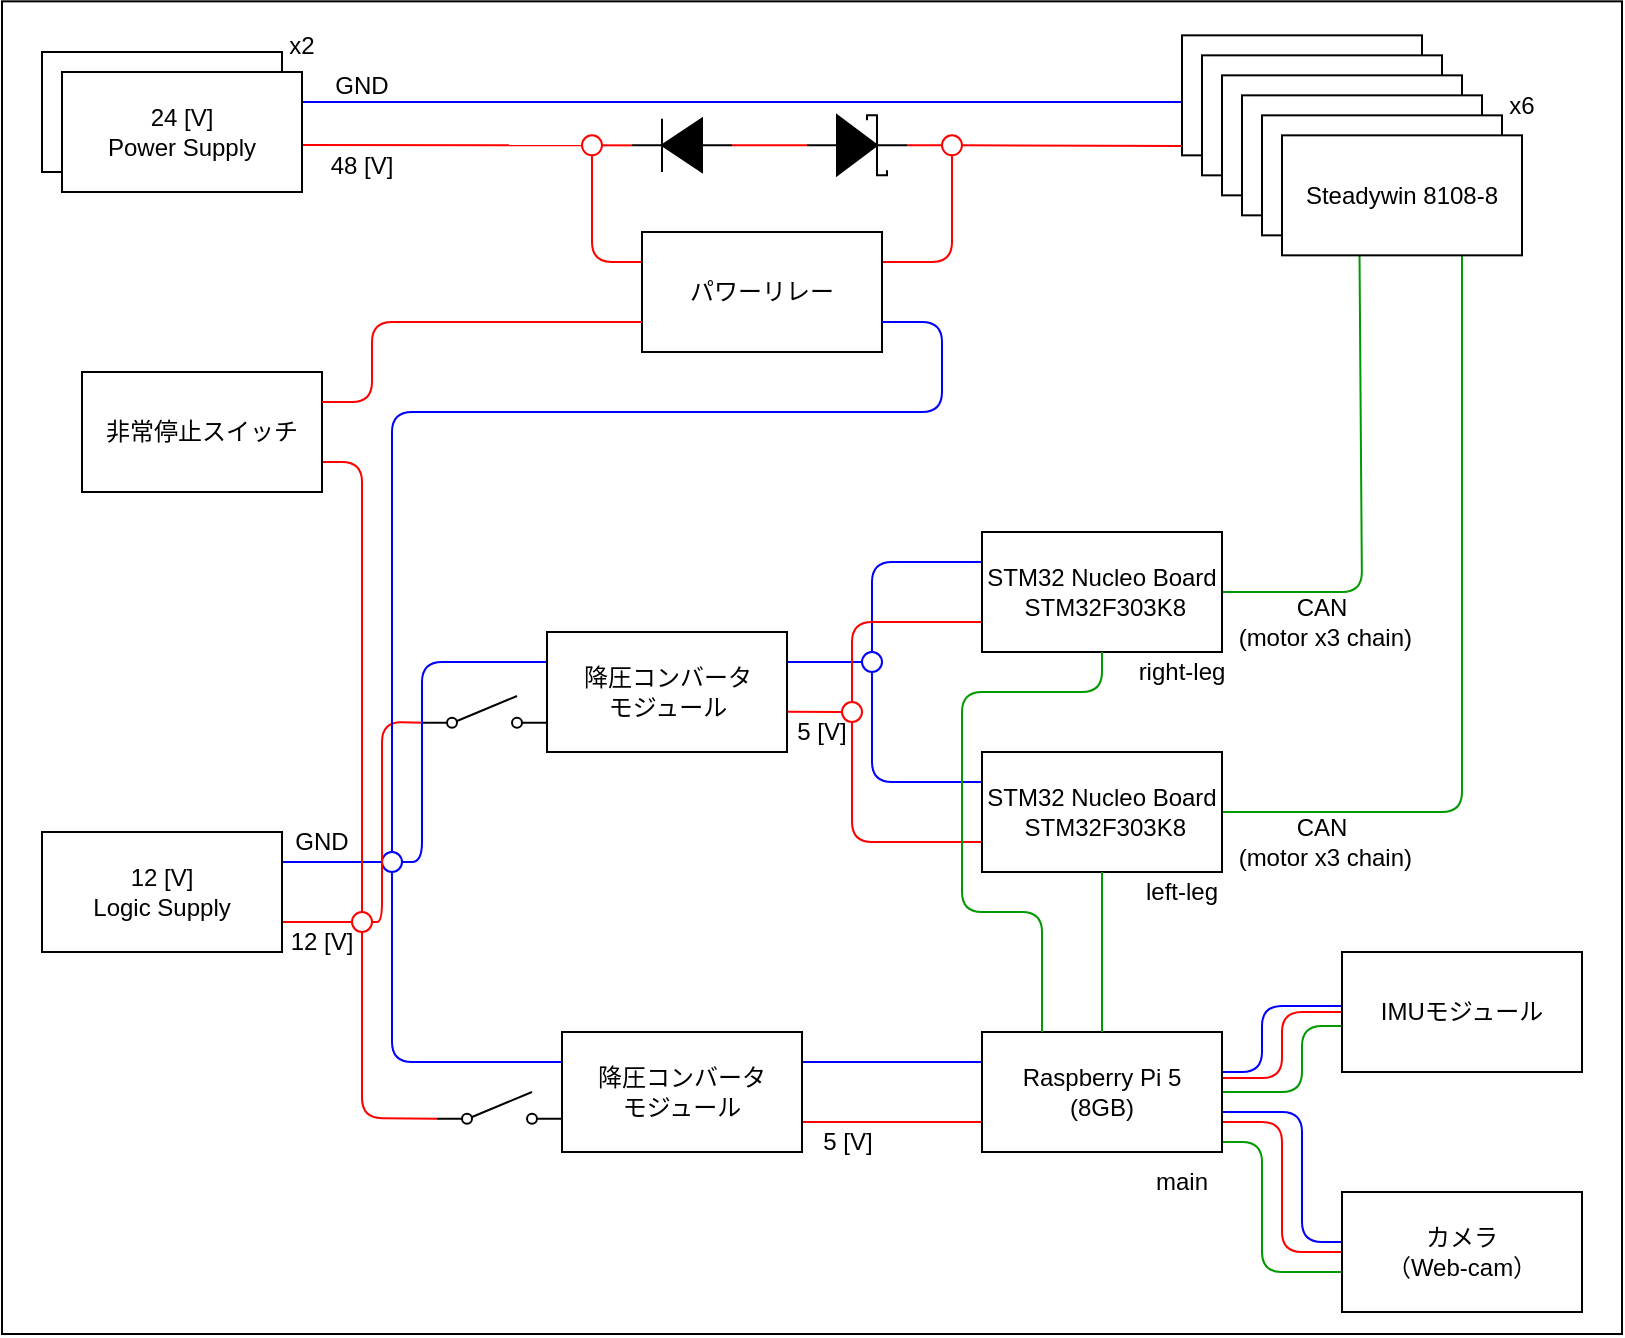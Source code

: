 <mxfile>
    <diagram id="AlqceT94Pled7SfgYIJi" name="Page-1">
        <mxGraphModel dx="452" dy="303" grid="1" gridSize="10" guides="1" tooltips="1" connect="1" arrows="1" fold="1" page="1" pageScale="1" pageWidth="850" pageHeight="1100" math="0" shadow="0">
            <root>
                <mxCell id="0"/>
                <mxCell id="1" parent="0"/>
                <mxCell id="2" value="" style="rounded=0;whiteSpace=wrap;html=1;labelBackgroundColor=none;strokeColor=#000000;fontColor=#000000;fillColor=#FFFFFF;" parent="1" vertex="1">
                    <mxGeometry x="10" y="194.67" width="810" height="666.33" as="geometry"/>
                </mxCell>
                <mxCell id="3" value="" style="endArrow=none;html=1;exitX=1;exitY=0.25;exitDx=0;exitDy=0;strokeColor=#0000FF;labelBackgroundColor=none;fontColor=#000000;fillColor=#FFFFFF;" parent="1" source="67" edge="1">
                    <mxGeometry width="50" height="50" relative="1" as="geometry">
                        <mxPoint x="440" y="570" as="sourcePoint"/>
                        <mxPoint x="600" y="245" as="targetPoint"/>
                    </mxGeometry>
                </mxCell>
                <mxCell id="4" value="48 [V]" style="text;html=1;strokeColor=none;fillColor=none;align=center;verticalAlign=middle;whiteSpace=wrap;rounded=0;labelBackgroundColor=none;fontColor=#000000;" parent="1" vertex="1">
                    <mxGeometry x="160" y="261.67" width="60" height="30" as="geometry"/>
                </mxCell>
                <mxCell id="5" value="5 [V]" style="text;html=1;strokeColor=none;fillColor=none;align=center;verticalAlign=middle;whiteSpace=wrap;rounded=0;labelBackgroundColor=none;fontColor=#000000;" parent="1" vertex="1">
                    <mxGeometry x="390" y="545" width="60" height="30" as="geometry"/>
                </mxCell>
                <mxCell id="6" value="5 [V]" style="text;html=1;strokeColor=none;fillColor=none;align=center;verticalAlign=middle;whiteSpace=wrap;rounded=0;labelBackgroundColor=none;fontColor=#000000;" parent="1" vertex="1">
                    <mxGeometry x="402.5" y="750" width="60" height="30" as="geometry"/>
                </mxCell>
                <mxCell id="7" value="24 [V]&lt;br&gt;Power Battery" style="rounded=0;whiteSpace=wrap;html=1;labelBackgroundColor=none;fontColor=#000000;fillColor=#FFFFFF;strokeColor=#000000;" parent="1" vertex="1">
                    <mxGeometry x="30" y="220" width="120" height="60" as="geometry"/>
                </mxCell>
                <mxCell id="9" value="" style="endArrow=none;html=1;exitX=1.002;exitY=0.608;exitDx=0;exitDy=0;entryX=0;entryY=0.5;entryDx=0;entryDy=0;exitPerimeter=0;strokeColor=#FF0000;labelBackgroundColor=none;fontColor=#000000;fillColor=#FFFFFF;" parent="1" source="67" target="24" edge="1">
                    <mxGeometry width="50" height="50" relative="1" as="geometry">
                        <mxPoint x="380" y="410" as="sourcePoint"/>
                        <mxPoint x="210" y="266.47" as="targetPoint"/>
                    </mxGeometry>
                </mxCell>
                <mxCell id="10" value="" style="endArrow=none;html=1;exitX=1;exitY=0.5;exitDx=0;exitDy=0;entryX=1;entryY=0.5;entryDx=0;entryDy=0;entryPerimeter=0;startArrow=none;strokeColor=#FF0000;labelBackgroundColor=none;fontColor=#000000;fillColor=#FFFFFF;" parent="1" source="24" target="11" edge="1">
                    <mxGeometry width="50" height="50" relative="1" as="geometry">
                        <mxPoint x="320" y="390" as="sourcePoint"/>
                        <mxPoint x="360" y="270" as="targetPoint"/>
                    </mxGeometry>
                </mxCell>
                <mxCell id="11" value="" style="pointerEvents=1;fillColor=#000000;verticalLabelPosition=bottom;shadow=0;dashed=0;align=center;html=1;verticalAlign=top;shape=mxgraph.electrical.diodes.diode;rotation=-180;labelBackgroundColor=none;fontColor=#000000;strokeColor=#000000;" parent="1" vertex="1">
                    <mxGeometry x="325" y="253.34" width="50" height="26.66" as="geometry"/>
                </mxCell>
                <mxCell id="12" value="" style="endArrow=none;html=1;entryX=0;entryY=0.25;entryDx=0;entryDy=0;exitX=0.5;exitY=1;exitDx=0;exitDy=0;strokeColor=#FF0000;labelBackgroundColor=none;fontColor=#000000;fillColor=#FFFFFF;" parent="1" source="24" target="58" edge="1">
                    <mxGeometry width="50" height="50" relative="1" as="geometry">
                        <mxPoint x="310" y="270" as="sourcePoint"/>
                        <mxPoint x="290" y="340" as="targetPoint"/>
                        <Array as="points">
                            <mxPoint x="305" y="325"/>
                        </Array>
                    </mxGeometry>
                </mxCell>
                <mxCell id="14" value="" style="endArrow=none;html=1;exitX=1;exitY=0.25;exitDx=0;exitDy=0;entryX=0.5;entryY=1;entryDx=0;entryDy=0;strokeColor=#FF0000;labelBackgroundColor=none;fontColor=#000000;fillColor=#FFFFFF;" parent="1" source="58" target="39" edge="1">
                    <mxGeometry width="50" height="50" relative="1" as="geometry">
                        <mxPoint x="320" y="390" as="sourcePoint"/>
                        <mxPoint x="480" y="270" as="targetPoint"/>
                        <Array as="points">
                            <mxPoint x="485" y="325"/>
                        </Array>
                    </mxGeometry>
                </mxCell>
                <mxCell id="15" value="Steadywin 8108-8" style="rounded=0;whiteSpace=wrap;html=1;labelBackgroundColor=none;fontColor=#000000;fillColor=#FFFFFF;strokeColor=#000000;" parent="1" vertex="1">
                    <mxGeometry x="600" y="211.67" width="120" height="60" as="geometry"/>
                </mxCell>
                <mxCell id="16" value="Steadywin 8108-8" style="rounded=0;whiteSpace=wrap;html=1;labelBackgroundColor=none;fontColor=#000000;fillColor=#FFFFFF;strokeColor=#000000;" parent="1" vertex="1">
                    <mxGeometry x="610" y="221.67" width="120" height="60" as="geometry"/>
                </mxCell>
                <mxCell id="17" value="Steadywin 8108-8" style="rounded=0;whiteSpace=wrap;html=1;labelBackgroundColor=none;fontColor=#000000;fillColor=#FFFFFF;strokeColor=#000000;" parent="1" vertex="1">
                    <mxGeometry x="620" y="231.67" width="120" height="60" as="geometry"/>
                </mxCell>
                <mxCell id="18" value="Steadywin 8108-8" style="rounded=0;whiteSpace=wrap;html=1;labelBackgroundColor=none;fontColor=#000000;fillColor=#FFFFFF;strokeColor=#000000;" parent="1" vertex="1">
                    <mxGeometry x="630" y="241.67" width="120" height="60" as="geometry"/>
                </mxCell>
                <mxCell id="19" value="Steadywin 8108-8" style="rounded=0;whiteSpace=wrap;html=1;labelBackgroundColor=none;fontColor=#000000;fillColor=#FFFFFF;strokeColor=#000000;" parent="1" vertex="1">
                    <mxGeometry x="640" y="251.67" width="120" height="60" as="geometry"/>
                </mxCell>
                <mxCell id="20" value="" style="shape=mxgraph.electrical.electro-mechanical.singleSwitch;aspect=fixed;elSwitchState=off;labelBackgroundColor=none;fontColor=#000000;fillColor=#FFFFFF;strokeColor=#000000;" parent="1" vertex="1">
                    <mxGeometry x="227.5" y="740" width="62.5" height="16.67" as="geometry"/>
                </mxCell>
                <mxCell id="21" value="" style="shape=mxgraph.electrical.electro-mechanical.singleSwitch;aspect=fixed;elSwitchState=off;labelBackgroundColor=none;fontColor=#000000;fillColor=#FFFFFF;strokeColor=#000000;" parent="1" vertex="1">
                    <mxGeometry x="220" y="542" width="62.5" height="16.67" as="geometry"/>
                </mxCell>
                <mxCell id="22" value="" style="endArrow=none;html=1;exitX=1;exitY=0.75;exitDx=0;exitDy=0;entryX=0;entryY=0.5;entryDx=0;entryDy=0;strokeColor=#FF0000;labelBackgroundColor=none;fontColor=#000000;fillColor=#FFFFFF;" parent="1" source="60" target="43" edge="1">
                    <mxGeometry width="50" height="50" relative="1" as="geometry">
                        <mxPoint x="410" y="560" as="sourcePoint"/>
                        <mxPoint x="200" y="655" as="targetPoint"/>
                    </mxGeometry>
                </mxCell>
                <mxCell id="24" value="" style="ellipse;whiteSpace=wrap;html=1;aspect=fixed;strokeColor=#FF0000;labelBackgroundColor=none;fontColor=#000000;fillColor=#FFFFFF;" parent="1" vertex="1">
                    <mxGeometry x="300" y="261.67" width="10" height="10" as="geometry"/>
                </mxCell>
                <mxCell id="25" value="" style="endArrow=none;html=1;exitX=0;exitY=0.5;exitDx=0;exitDy=0;entryX=1;entryY=0.665;entryDx=0;entryDy=0;entryPerimeter=0;strokeColor=#FF0000;labelBackgroundColor=none;fontColor=#000000;fillColor=#FFFFFF;" parent="1" source="47" target="59" edge="1">
                    <mxGeometry width="50" height="50" relative="1" as="geometry">
                        <mxPoint x="430" y="550" as="sourcePoint"/>
                        <mxPoint x="410" y="550" as="targetPoint"/>
                    </mxGeometry>
                </mxCell>
                <mxCell id="26" value="" style="endArrow=none;html=1;entryX=1;entryY=0.5;entryDx=0;entryDy=0;exitX=0.323;exitY=1.005;exitDx=0;exitDy=0;exitPerimeter=0;strokeColor=#009900;labelBackgroundColor=none;fontColor=#000000;fillColor=#FFFFFF;" parent="1" source="66" target="62" edge="1">
                    <mxGeometry width="50" height="50" relative="1" as="geometry">
                        <mxPoint x="500" y="590" as="sourcePoint"/>
                        <mxPoint x="550" y="540" as="targetPoint"/>
                        <Array as="points">
                            <mxPoint x="690" y="490"/>
                        </Array>
                    </mxGeometry>
                </mxCell>
                <mxCell id="27" value="" style="endArrow=none;html=1;exitX=1;exitY=0.5;exitDx=0;exitDy=0;entryX=0.75;entryY=1;entryDx=0;entryDy=0;strokeColor=#009900;labelBackgroundColor=none;fontColor=#000000;fillColor=#FFFFFF;" parent="1" source="61" target="66" edge="1">
                    <mxGeometry width="50" height="50" relative="1" as="geometry">
                        <mxPoint x="500" y="590" as="sourcePoint"/>
                        <mxPoint x="550" y="540" as="targetPoint"/>
                        <Array as="points">
                            <mxPoint x="740" y="600"/>
                        </Array>
                    </mxGeometry>
                </mxCell>
                <mxCell id="28" value="" style="endArrow=none;html=1;entryX=0;entryY=0.5;entryDx=0;entryDy=0;strokeColor=#FF0000;labelBackgroundColor=none;fontColor=#000000;fillColor=#FFFFFF;" parent="1" target="63" edge="1">
                    <mxGeometry width="50" height="50" relative="1" as="geometry">
                        <mxPoint x="620" y="733" as="sourcePoint"/>
                        <mxPoint x="550" y="540" as="targetPoint"/>
                        <Array as="points">
                            <mxPoint x="650" y="733"/>
                            <mxPoint x="650" y="700"/>
                        </Array>
                    </mxGeometry>
                </mxCell>
                <mxCell id="29" value="" style="endArrow=none;html=1;exitX=1;exitY=0.75;exitDx=0;exitDy=0;entryX=0;entryY=0.5;entryDx=0;entryDy=0;strokeColor=#FF0000;labelBackgroundColor=none;fontColor=#000000;fillColor=#FFFFFF;" parent="1" source="57" target="64" edge="1">
                    <mxGeometry width="50" height="50" relative="1" as="geometry">
                        <mxPoint x="440" y="570" as="sourcePoint"/>
                        <mxPoint x="490" y="520" as="targetPoint"/>
                        <Array as="points">
                            <mxPoint x="650" y="755"/>
                            <mxPoint x="650" y="820"/>
                        </Array>
                    </mxGeometry>
                </mxCell>
                <mxCell id="30" value="" style="endArrow=none;html=1;exitX=1;exitY=0.75;exitDx=0;exitDy=0;entryX=0;entryY=0.75;entryDx=0;entryDy=0;strokeColor=#FF0000;labelBackgroundColor=none;fontColor=#000000;fillColor=#FFFFFF;" parent="1" source="65" target="57" edge="1">
                    <mxGeometry width="50" height="50" relative="1" as="geometry">
                        <mxPoint x="440" y="570" as="sourcePoint"/>
                        <mxPoint x="490" y="520" as="targetPoint"/>
                    </mxGeometry>
                </mxCell>
                <mxCell id="31" value="" style="endArrow=none;html=1;exitX=1;exitY=0.25;exitDx=0;exitDy=0;entryX=0;entryY=0.5;entryDx=0;entryDy=0;strokeColor=#0000FF;labelBackgroundColor=none;fontColor=#000000;fillColor=#FFFFFF;" parent="1" source="60" target="40" edge="1">
                    <mxGeometry width="50" height="50" relative="1" as="geometry">
                        <mxPoint x="170" y="626.66" as="sourcePoint"/>
                        <mxPoint x="210" y="625" as="targetPoint"/>
                    </mxGeometry>
                </mxCell>
                <mxCell id="32" value="" style="endArrow=none;html=1;exitX=0;exitY=0.5;exitDx=0;exitDy=0;entryX=1;entryY=0.25;entryDx=0;entryDy=0;strokeColor=#0000FF;labelBackgroundColor=none;fontColor=#000000;fillColor=#FFFFFF;" parent="1" source="46" target="59" edge="1">
                    <mxGeometry width="50" height="50" relative="1" as="geometry">
                        <mxPoint x="440" y="528" as="sourcePoint"/>
                        <mxPoint x="410" y="527.5" as="targetPoint"/>
                    </mxGeometry>
                </mxCell>
                <mxCell id="33" value="" style="endArrow=none;html=1;exitX=1;exitY=0.25;exitDx=0;exitDy=0;entryX=0;entryY=0.25;entryDx=0;entryDy=0;strokeColor=#0000FF;labelBackgroundColor=none;fontColor=#000000;fillColor=#FFFFFF;" parent="1" source="65" target="57" edge="1">
                    <mxGeometry width="50" height="50" relative="1" as="geometry">
                        <mxPoint x="440" y="570" as="sourcePoint"/>
                        <mxPoint x="490" y="520" as="targetPoint"/>
                    </mxGeometry>
                </mxCell>
                <mxCell id="34" value="" style="endArrow=none;html=1;entryX=0;entryY=0.5;entryDx=0;entryDy=0;strokeColor=#0000FF;labelBackgroundColor=none;fontColor=#000000;fillColor=#FFFFFF;" parent="1" edge="1">
                    <mxGeometry width="50" height="50" relative="1" as="geometry">
                        <mxPoint x="620" y="730" as="sourcePoint"/>
                        <mxPoint x="680" y="697" as="targetPoint"/>
                        <Array as="points">
                            <mxPoint x="640" y="730"/>
                            <mxPoint x="640" y="697"/>
                        </Array>
                    </mxGeometry>
                </mxCell>
                <mxCell id="35" value="" style="endArrow=none;html=1;entryX=0;entryY=0.5;entryDx=0;entryDy=0;exitX=1;exitY=0.5;exitDx=0;exitDy=0;strokeColor=#009900;labelBackgroundColor=none;fontColor=#000000;fillColor=#FFFFFF;" parent="1" source="57" edge="1">
                    <mxGeometry width="50" height="50" relative="1" as="geometry">
                        <mxPoint x="623.48" y="739.5" as="sourcePoint"/>
                        <mxPoint x="680" y="707" as="targetPoint"/>
                        <Array as="points">
                            <mxPoint x="660" y="740"/>
                            <mxPoint x="660" y="707"/>
                        </Array>
                    </mxGeometry>
                </mxCell>
                <mxCell id="36" value="" style="endArrow=none;html=1;exitX=1;exitY=0.75;exitDx=0;exitDy=0;entryX=0;entryY=0.5;entryDx=0;entryDy=0;strokeColor=#009900;labelBackgroundColor=none;fontColor=#000000;fillColor=#FFFFFF;" parent="1" edge="1">
                    <mxGeometry width="50" height="50" relative="1" as="geometry">
                        <mxPoint x="620" y="765.0" as="sourcePoint"/>
                        <mxPoint x="680" y="830.0" as="targetPoint"/>
                        <Array as="points">
                            <mxPoint x="640" y="765"/>
                            <mxPoint x="640" y="830"/>
                        </Array>
                    </mxGeometry>
                </mxCell>
                <mxCell id="37" value="" style="endArrow=none;html=1;exitX=1;exitY=0.75;exitDx=0;exitDy=0;entryX=0;entryY=0.5;entryDx=0;entryDy=0;strokeColor=#0000FF;labelBackgroundColor=none;fontColor=#000000;fillColor=#FFFFFF;" parent="1" edge="1">
                    <mxGeometry width="50" height="50" relative="1" as="geometry">
                        <mxPoint x="620" y="750.0" as="sourcePoint"/>
                        <mxPoint x="680" y="815.0" as="targetPoint"/>
                        <Array as="points">
                            <mxPoint x="660" y="750"/>
                            <mxPoint x="660" y="815"/>
                        </Array>
                    </mxGeometry>
                </mxCell>
                <mxCell id="38" value="" style="endArrow=none;html=1;entryX=1;entryY=0.5;entryDx=0;entryDy=0;strokeColor=#FF0000;labelBackgroundColor=none;fontColor=#000000;fillColor=#FFFFFF;" parent="1" target="39" edge="1">
                    <mxGeometry width="50" height="50" relative="1" as="geometry">
                        <mxPoint x="600" y="267" as="sourcePoint"/>
                        <mxPoint x="410" y="266.67" as="targetPoint"/>
                        <Array as="points"/>
                    </mxGeometry>
                </mxCell>
                <mxCell id="39" value="" style="ellipse;whiteSpace=wrap;html=1;aspect=fixed;strokeColor=#FF0000;labelBackgroundColor=none;fontColor=#000000;fillColor=#FFFFFF;" parent="1" vertex="1">
                    <mxGeometry x="480" y="261.67" width="10" height="10" as="geometry"/>
                </mxCell>
                <mxCell id="40" value="" style="ellipse;whiteSpace=wrap;html=1;aspect=fixed;strokeColor=#0000FF;labelBackgroundColor=none;fontColor=#000000;fillColor=#FFFFFF;" parent="1" vertex="1">
                    <mxGeometry x="200" y="620" width="10" height="10" as="geometry"/>
                </mxCell>
                <mxCell id="41" value="" style="endArrow=none;html=1;exitX=1;exitY=0.5;exitDx=0;exitDy=0;entryX=0;entryY=0.25;entryDx=0;entryDy=0;strokeColor=#0000FF;labelBackgroundColor=none;fontColor=#000000;fillColor=#FFFFFF;" parent="1" source="40" target="59" edge="1">
                    <mxGeometry width="50" height="50" relative="1" as="geometry">
                        <mxPoint x="200" y="610" as="sourcePoint"/>
                        <mxPoint x="250" y="560" as="targetPoint"/>
                        <Array as="points">
                            <mxPoint x="220" y="625"/>
                            <mxPoint x="220" y="525"/>
                        </Array>
                    </mxGeometry>
                </mxCell>
                <mxCell id="42" value="" style="endArrow=none;html=1;entryX=0.5;entryY=1;entryDx=0;entryDy=0;exitX=0;exitY=0.25;exitDx=0;exitDy=0;strokeColor=#0000FF;labelBackgroundColor=none;fontColor=#000000;fillColor=#FFFFFF;" parent="1" source="65" target="40" edge="1">
                    <mxGeometry width="50" height="50" relative="1" as="geometry">
                        <mxPoint x="200" y="720" as="sourcePoint"/>
                        <mxPoint x="250" y="670" as="targetPoint"/>
                        <Array as="points">
                            <mxPoint x="205" y="725"/>
                        </Array>
                    </mxGeometry>
                </mxCell>
                <mxCell id="43" value="" style="ellipse;whiteSpace=wrap;html=1;aspect=fixed;strokeColor=#FF0000;labelBackgroundColor=none;fontColor=#000000;fillColor=#FFFFFF;" parent="1" vertex="1">
                    <mxGeometry x="185" y="650" width="10" height="10" as="geometry"/>
                </mxCell>
                <mxCell id="44" value="" style="endArrow=none;html=1;entryX=0;entryY=0.8;entryDx=0;entryDy=0;exitX=1;exitY=0.5;exitDx=0;exitDy=0;strokeColor=#FF0000;labelBackgroundColor=none;fontColor=#000000;fillColor=#FFFFFF;" parent="1" source="43" target="21" edge="1">
                    <mxGeometry width="50" height="50" relative="1" as="geometry">
                        <mxPoint x="200" y="630" as="sourcePoint"/>
                        <mxPoint x="250" y="580" as="targetPoint"/>
                        <Array as="points">
                            <mxPoint x="200" y="655"/>
                            <mxPoint x="200" y="555"/>
                        </Array>
                    </mxGeometry>
                </mxCell>
                <mxCell id="45" value="" style="endArrow=none;html=1;exitX=0.5;exitY=1;exitDx=0;exitDy=0;entryX=0;entryY=0.8;entryDx=0;entryDy=0;strokeColor=#FF0000;labelBackgroundColor=none;fontColor=#000000;fillColor=#FFFFFF;" parent="1" source="43" target="20" edge="1">
                    <mxGeometry width="50" height="50" relative="1" as="geometry">
                        <mxPoint x="200" y="730" as="sourcePoint"/>
                        <mxPoint x="250" y="680" as="targetPoint"/>
                        <Array as="points">
                            <mxPoint x="190" y="753"/>
                        </Array>
                    </mxGeometry>
                </mxCell>
                <mxCell id="46" value="" style="ellipse;whiteSpace=wrap;html=1;aspect=fixed;strokeColor=#0000FF;labelBackgroundColor=none;fontColor=#000000;fillColor=#FFFFFF;" parent="1" vertex="1">
                    <mxGeometry x="440" y="520" width="10" height="10" as="geometry"/>
                </mxCell>
                <mxCell id="47" value="" style="ellipse;whiteSpace=wrap;html=1;aspect=fixed;strokeColor=#FF0000;labelBackgroundColor=none;fontColor=#000000;fillColor=#FFFFFF;" parent="1" vertex="1">
                    <mxGeometry x="430" y="545" width="10" height="10" as="geometry"/>
                </mxCell>
                <mxCell id="48" value="" style="endArrow=none;html=1;entryX=0;entryY=0.25;entryDx=0;entryDy=0;exitX=0.5;exitY=0;exitDx=0;exitDy=0;strokeColor=#0000FF;labelBackgroundColor=none;fontColor=#000000;fillColor=#FFFFFF;" parent="1" source="46" target="62" edge="1">
                    <mxGeometry width="50" height="50" relative="1" as="geometry">
                        <mxPoint x="430" y="550" as="sourcePoint"/>
                        <mxPoint x="480" y="500" as="targetPoint"/>
                        <Array as="points">
                            <mxPoint x="445" y="475"/>
                        </Array>
                    </mxGeometry>
                </mxCell>
                <mxCell id="49" value="" style="endArrow=none;html=1;entryX=0.5;entryY=1;entryDx=0;entryDy=0;exitX=0;exitY=0.25;exitDx=0;exitDy=0;strokeColor=#0000FF;labelBackgroundColor=none;fontColor=#000000;fillColor=#FFFFFF;" parent="1" source="61" target="46" edge="1">
                    <mxGeometry width="50" height="50" relative="1" as="geometry">
                        <mxPoint x="430" y="600" as="sourcePoint"/>
                        <mxPoint x="480" y="550" as="targetPoint"/>
                        <Array as="points">
                            <mxPoint x="445" y="585"/>
                        </Array>
                    </mxGeometry>
                </mxCell>
                <mxCell id="50" value="" style="endArrow=none;html=1;exitX=0.5;exitY=0;exitDx=0;exitDy=0;entryX=0;entryY=0.75;entryDx=0;entryDy=0;strokeColor=#FF0000;labelBackgroundColor=none;fontColor=#000000;fillColor=#FFFFFF;" parent="1" source="47" target="62" edge="1">
                    <mxGeometry width="50" height="50" relative="1" as="geometry">
                        <mxPoint x="430" y="560" as="sourcePoint"/>
                        <mxPoint x="480" y="510" as="targetPoint"/>
                        <Array as="points">
                            <mxPoint x="435" y="505"/>
                        </Array>
                    </mxGeometry>
                </mxCell>
                <mxCell id="51" value="" style="endArrow=none;html=1;entryX=0;entryY=0.75;entryDx=0;entryDy=0;exitX=0.5;exitY=1;exitDx=0;exitDy=0;strokeColor=#FF0000;labelBackgroundColor=none;fontColor=#000000;fillColor=#FFFFFF;" parent="1" source="47" target="61" edge="1">
                    <mxGeometry width="50" height="50" relative="1" as="geometry">
                        <mxPoint x="430" y="610" as="sourcePoint"/>
                        <mxPoint x="480" y="560" as="targetPoint"/>
                        <Array as="points">
                            <mxPoint x="435" y="615"/>
                        </Array>
                    </mxGeometry>
                </mxCell>
                <mxCell id="52" value="12 [V]" style="text;html=1;strokeColor=none;fillColor=none;align=center;verticalAlign=middle;whiteSpace=wrap;rounded=0;labelBackgroundColor=none;fontColor=#000000;" parent="1" vertex="1">
                    <mxGeometry x="140" y="650" width="60" height="30" as="geometry"/>
                </mxCell>
                <mxCell id="53" value="GND" style="text;html=1;strokeColor=none;fillColor=none;align=center;verticalAlign=middle;whiteSpace=wrap;rounded=0;labelBackgroundColor=none;fontColor=#000000;" parent="1" vertex="1">
                    <mxGeometry x="160" y="221.67" width="60" height="30" as="geometry"/>
                </mxCell>
                <mxCell id="54" value="GND" style="text;html=1;strokeColor=none;fillColor=none;align=center;verticalAlign=middle;whiteSpace=wrap;rounded=0;labelBackgroundColor=none;fontColor=#000000;" parent="1" vertex="1">
                    <mxGeometry x="140" y="600" width="60" height="30" as="geometry"/>
                </mxCell>
                <mxCell id="55" value="CAN&lt;br&gt;&amp;nbsp;(motor x3 chain)" style="text;html=1;strokeColor=none;fillColor=none;align=center;verticalAlign=middle;whiteSpace=wrap;rounded=0;labelBackgroundColor=none;fontColor=#000000;" parent="1" vertex="1">
                    <mxGeometry x="605" y="600" width="130" height="30" as="geometry"/>
                </mxCell>
                <mxCell id="56" value="CAN&lt;br&gt;&amp;nbsp;(motor x3 chain)" style="text;html=1;strokeColor=none;fillColor=none;align=center;verticalAlign=middle;whiteSpace=wrap;rounded=0;labelBackgroundColor=none;fontColor=#000000;" parent="1" vertex="1">
                    <mxGeometry x="605" y="490" width="130" height="30" as="geometry"/>
                </mxCell>
                <mxCell id="57" value="Raspberry Pi 5 &lt;br&gt;(8GB)" style="rounded=0;whiteSpace=wrap;html=1;labelBackgroundColor=none;fontColor=#000000;fillColor=#FFFFFF;strokeColor=#000000;" parent="1" vertex="1">
                    <mxGeometry x="500" y="710" width="120" height="60" as="geometry"/>
                </mxCell>
                <mxCell id="58" value="パワーリレー" style="rounded=0;whiteSpace=wrap;html=1;labelBackgroundColor=none;fontColor=#000000;fillColor=#FFFFFF;strokeColor=#000000;" parent="1" vertex="1">
                    <mxGeometry x="330" y="310" width="120" height="60" as="geometry"/>
                </mxCell>
                <mxCell id="59" value="降圧コンバータ&lt;br&gt;モジュール" style="rounded=0;whiteSpace=wrap;html=1;labelBackgroundColor=none;fontColor=#000000;fillColor=#FFFFFF;strokeColor=#000000;" parent="1" vertex="1">
                    <mxGeometry x="282.5" y="510" width="120" height="60" as="geometry"/>
                </mxCell>
                <mxCell id="60" value="12 [V]&lt;br&gt;Logic Supply" style="rounded=0;whiteSpace=wrap;html=1;labelBackgroundColor=none;fontColor=#000000;fillColor=#FFFFFF;strokeColor=#000000;" parent="1" vertex="1">
                    <mxGeometry x="30" y="610" width="120" height="60" as="geometry"/>
                </mxCell>
                <mxCell id="61" value="STM32 Nucleo Board&lt;br&gt;&amp;nbsp;STM32F303K8" style="rounded=0;whiteSpace=wrap;html=1;labelBackgroundColor=none;fontColor=#000000;fillColor=#FFFFFF;strokeColor=#000000;" parent="1" vertex="1">
                    <mxGeometry x="500" y="570" width="120" height="60" as="geometry"/>
                </mxCell>
                <mxCell id="62" value="STM32 Nucleo Board&lt;br&gt;&amp;nbsp;STM32F303K8" style="rounded=0;whiteSpace=wrap;html=1;labelBackgroundColor=none;fontColor=#000000;fillColor=#FFFFFF;strokeColor=#000000;" parent="1" vertex="1">
                    <mxGeometry x="500" y="460" width="120" height="60" as="geometry"/>
                </mxCell>
                <mxCell id="63" value="IMUモジュール" style="rounded=0;whiteSpace=wrap;html=1;labelBackgroundColor=none;fontColor=#000000;fillColor=#FFFFFF;strokeColor=#000000;" parent="1" vertex="1">
                    <mxGeometry x="680" y="670" width="120" height="60" as="geometry"/>
                </mxCell>
                <mxCell id="64" value="カメラ&lt;br&gt;（Web-cam）" style="rounded=0;whiteSpace=wrap;html=1;labelBackgroundColor=none;fontColor=#000000;fillColor=#FFFFFF;strokeColor=#000000;" parent="1" vertex="1">
                    <mxGeometry x="680" y="790" width="120" height="60" as="geometry"/>
                </mxCell>
                <mxCell id="65" value="降圧コンバータ&lt;br&gt;モジュール" style="rounded=0;whiteSpace=wrap;html=1;labelBackgroundColor=none;fontColor=#000000;fillColor=#FFFFFF;strokeColor=#000000;" parent="1" vertex="1">
                    <mxGeometry x="290" y="710" width="120" height="60" as="geometry"/>
                </mxCell>
                <mxCell id="66" value="Steadywin 8108-8" style="rounded=0;whiteSpace=wrap;html=1;labelBackgroundColor=none;fontColor=#000000;fillColor=#FFFFFF;strokeColor=#000000;" parent="1" vertex="1">
                    <mxGeometry x="650" y="261.67" width="120" height="60" as="geometry"/>
                </mxCell>
                <mxCell id="67" value="24 [V]&lt;br&gt;Power Supply" style="rounded=0;whiteSpace=wrap;html=1;labelBackgroundColor=none;fontColor=#000000;fillColor=#FFFFFF;strokeColor=#000000;" parent="1" vertex="1">
                    <mxGeometry x="40" y="230" width="120" height="60" as="geometry"/>
                </mxCell>
                <mxCell id="68" value="x2" style="text;html=1;strokeColor=none;fillColor=none;align=center;verticalAlign=middle;whiteSpace=wrap;rounded=0;labelBackgroundColor=none;fontColor=#000000;" parent="1" vertex="1">
                    <mxGeometry x="130" y="201.67" width="60" height="30" as="geometry"/>
                </mxCell>
                <mxCell id="69" value="x6" style="text;html=1;strokeColor=none;fillColor=none;align=center;verticalAlign=middle;whiteSpace=wrap;rounded=0;labelBackgroundColor=none;fontColor=#000000;" parent="1" vertex="1">
                    <mxGeometry x="740" y="231.67" width="60" height="30" as="geometry"/>
                </mxCell>
                <mxCell id="70" value="right-leg" style="text;html=1;strokeColor=none;fillColor=none;align=center;verticalAlign=middle;whiteSpace=wrap;rounded=0;labelBackgroundColor=none;fontColor=#000000;" parent="1" vertex="1">
                    <mxGeometry x="570" y="515" width="60" height="30" as="geometry"/>
                </mxCell>
                <mxCell id="71" value="left-leg" style="text;html=1;strokeColor=none;fillColor=none;align=center;verticalAlign=middle;whiteSpace=wrap;rounded=0;labelBackgroundColor=none;fontColor=#000000;" parent="1" vertex="1">
                    <mxGeometry x="570" y="625" width="60" height="30" as="geometry"/>
                </mxCell>
                <mxCell id="72" value="" style="pointerEvents=1;fillColor=strokeColor;verticalLabelPosition=bottom;shadow=0;dashed=0;align=center;html=1;verticalAlign=top;shape=mxgraph.electrical.diodes.schottky_diode;strokeColor=#000000;" parent="1" vertex="1">
                    <mxGeometry x="412.5" y="251.67" width="50" height="30" as="geometry"/>
                </mxCell>
                <mxCell id="74" value="" style="endArrow=none;html=1;exitX=0;exitY=0.5;exitDx=0;exitDy=0;exitPerimeter=0;entryX=0;entryY=0.5;entryDx=0;entryDy=0;entryPerimeter=0;strokeColor=#FF0000;" parent="1" source="11" target="72" edge="1">
                    <mxGeometry width="50" height="50" relative="1" as="geometry">
                        <mxPoint x="390" y="300" as="sourcePoint"/>
                        <mxPoint x="440" y="250" as="targetPoint"/>
                    </mxGeometry>
                </mxCell>
                <mxCell id="75" value="" style="endArrow=none;html=1;entryX=0;entryY=0.5;entryDx=0;entryDy=0;exitX=1;exitY=0.5;exitDx=0;exitDy=0;exitPerimeter=0;strokeColor=#FF0000;" parent="1" source="72" target="39" edge="1">
                    <mxGeometry width="50" height="50" relative="1" as="geometry">
                        <mxPoint x="390" y="300" as="sourcePoint"/>
                        <mxPoint x="440" y="250" as="targetPoint"/>
                    </mxGeometry>
                </mxCell>
                <mxCell id="76" value="" style="endArrow=none;html=1;strokeColor=#FF0000;exitX=0.5;exitY=0;exitDx=0;exitDy=0;entryX=1;entryY=0.75;entryDx=0;entryDy=0;" parent="1" source="43" target="78" edge="1">
                    <mxGeometry width="50" height="50" relative="1" as="geometry">
                        <mxPoint x="200" y="620" as="sourcePoint"/>
                        <mxPoint x="260" y="520" as="targetPoint"/>
                        <Array as="points">
                            <mxPoint x="190" y="425"/>
                        </Array>
                    </mxGeometry>
                </mxCell>
                <mxCell id="77" value="" style="endArrow=none;html=1;strokeColor=#0000FF;entryX=1;entryY=0.75;entryDx=0;entryDy=0;exitX=0.5;exitY=0;exitDx=0;exitDy=0;" parent="1" source="40" target="58" edge="1">
                    <mxGeometry width="50" height="50" relative="1" as="geometry">
                        <mxPoint x="310" y="530" as="sourcePoint"/>
                        <mxPoint x="360" y="480" as="targetPoint"/>
                        <Array as="points">
                            <mxPoint x="205" y="400"/>
                            <mxPoint x="480" y="400"/>
                            <mxPoint x="480" y="355"/>
                        </Array>
                    </mxGeometry>
                </mxCell>
                <mxCell id="78" value="非常停止スイッチ" style="rounded=0;whiteSpace=wrap;html=1;labelBackgroundColor=none;fontColor=#000000;fillColor=#FFFFFF;strokeColor=#000000;" parent="1" vertex="1">
                    <mxGeometry x="50" y="380" width="120" height="60" as="geometry"/>
                </mxCell>
                <mxCell id="79" value="" style="endArrow=none;html=1;strokeColor=#FF0000;exitX=1;exitY=0.25;exitDx=0;exitDy=0;entryX=0;entryY=0.75;entryDx=0;entryDy=0;" parent="1" source="78" target="58" edge="1">
                    <mxGeometry width="50" height="50" relative="1" as="geometry">
                        <mxPoint x="260" y="440" as="sourcePoint"/>
                        <mxPoint x="310" y="390" as="targetPoint"/>
                        <Array as="points">
                            <mxPoint x="195" y="395"/>
                            <mxPoint x="195" y="355"/>
                        </Array>
                    </mxGeometry>
                </mxCell>
                <mxCell id="80" value="main" style="text;html=1;strokeColor=none;fillColor=none;align=center;verticalAlign=middle;whiteSpace=wrap;rounded=0;labelBackgroundColor=none;fontColor=#000000;" parent="1" vertex="1">
                    <mxGeometry x="570" y="770" width="60" height="30" as="geometry"/>
                </mxCell>
                <mxCell id="81" value="" style="endArrow=none;html=1;entryX=0.5;entryY=1;entryDx=0;entryDy=0;exitX=0.25;exitY=0;exitDx=0;exitDy=0;strokeColor=#009900;" edge="1" parent="1" source="57" target="62">
                    <mxGeometry width="50" height="50" relative="1" as="geometry">
                        <mxPoint x="470" y="640" as="sourcePoint"/>
                        <mxPoint x="520" y="590" as="targetPoint"/>
                        <Array as="points">
                            <mxPoint x="530" y="650"/>
                            <mxPoint x="490" y="650"/>
                            <mxPoint x="490" y="540"/>
                            <mxPoint x="560" y="540"/>
                        </Array>
                    </mxGeometry>
                </mxCell>
                <mxCell id="83" value="" style="endArrow=none;html=1;entryX=0.5;entryY=1;entryDx=0;entryDy=0;exitX=0.5;exitY=0;exitDx=0;exitDy=0;strokeColor=#009900;" edge="1" parent="1" source="57" target="61">
                    <mxGeometry width="50" height="50" relative="1" as="geometry">
                        <mxPoint x="470" y="640" as="sourcePoint"/>
                        <mxPoint x="520" y="590" as="targetPoint"/>
                        <Array as="points"/>
                    </mxGeometry>
                </mxCell>
            </root>
        </mxGraphModel>
    </diagram>
</mxfile>